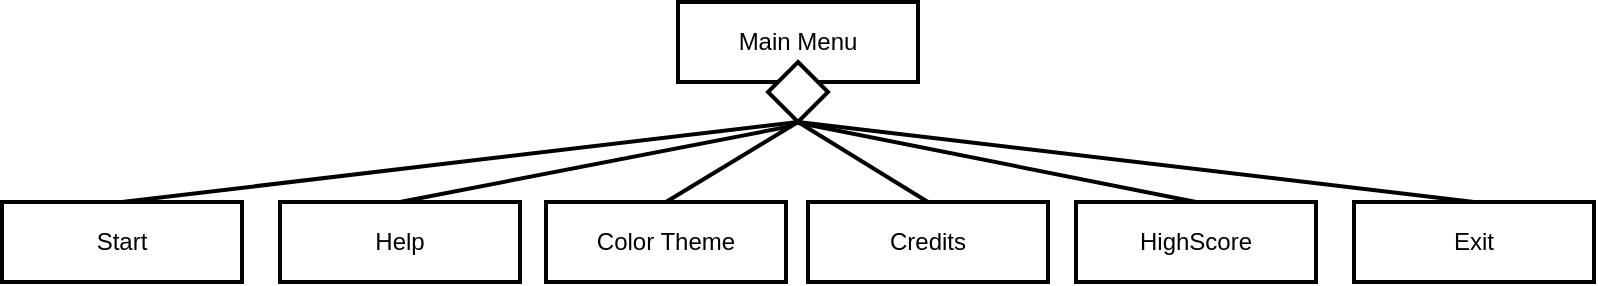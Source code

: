 <mxfile version="14.3.1" type="device" pages="2"><diagram id="Bh_8FFdyplfjxhZA0PUc" name="Page-1"><mxGraphModel dx="868" dy="482" grid="0" gridSize="10" guides="1" tooltips="1" connect="1" arrows="1" fold="1" page="1" pageScale="1" pageWidth="850" pageHeight="1100" math="0" shadow="0"><root><mxCell id="0"/><mxCell id="1" parent="0"/><mxCell id="w1sAYhcODNShTzQ1mrgE-1" value="Main Menu" style="rounded=0;whiteSpace=wrap;html=1;strokeWidth=2;" parent="1" vertex="1"><mxGeometry x="360" y="90" width="120" height="40" as="geometry"/></mxCell><mxCell id="w1sAYhcODNShTzQ1mrgE-2" value="" style="rhombus;whiteSpace=wrap;html=1;strokeWidth=2;" parent="1" vertex="1"><mxGeometry x="405" y="120" width="30" height="30" as="geometry"/></mxCell><mxCell id="w1sAYhcODNShTzQ1mrgE-8" value="" style="endArrow=none;html=1;entryX=0.5;entryY=1;entryDx=0;entryDy=0;exitX=0.5;exitY=0;exitDx=0;exitDy=0;strokeWidth=2;" parent="1" source="w1sAYhcODNShTzQ1mrgE-4" target="w1sAYhcODNShTzQ1mrgE-2" edge="1"><mxGeometry width="50" height="50" relative="1" as="geometry"><mxPoint x="270" y="180" as="sourcePoint"/><mxPoint x="320" y="130" as="targetPoint"/></mxGeometry></mxCell><mxCell id="w1sAYhcODNShTzQ1mrgE-9" value="" style="endArrow=none;html=1;entryX=0.5;entryY=1;entryDx=0;entryDy=0;exitX=0.5;exitY=0;exitDx=0;exitDy=0;strokeWidth=2;" parent="1" source="w1sAYhcODNShTzQ1mrgE-5" target="w1sAYhcODNShTzQ1mrgE-2" edge="1"><mxGeometry width="50" height="50" relative="1" as="geometry"><mxPoint x="240" y="360" as="sourcePoint"/><mxPoint x="290" y="310" as="targetPoint"/></mxGeometry></mxCell><mxCell id="w1sAYhcODNShTzQ1mrgE-10" value="" style="endArrow=none;html=1;exitX=0.5;exitY=1;exitDx=0;exitDy=0;entryX=0.5;entryY=0;entryDx=0;entryDy=0;strokeWidth=2;" parent="1" source="w1sAYhcODNShTzQ1mrgE-2" target="w1sAYhcODNShTzQ1mrgE-6" edge="1"><mxGeometry width="50" height="50" relative="1" as="geometry"><mxPoint x="530" y="160" as="sourcePoint"/><mxPoint x="580" y="110" as="targetPoint"/></mxGeometry></mxCell><mxCell id="w1sAYhcODNShTzQ1mrgE-4" value="Start" style="rounded=0;whiteSpace=wrap;html=1;strokeWidth=2;" parent="1" vertex="1"><mxGeometry x="22" y="190" width="120" height="40" as="geometry"/></mxCell><mxCell id="w1sAYhcODNShTzQ1mrgE-5" value="Color Theme" style="rounded=0;whiteSpace=wrap;html=1;strokeWidth=2;" parent="1" vertex="1"><mxGeometry x="294" y="190" width="120" height="40" as="geometry"/></mxCell><mxCell id="w1sAYhcODNShTzQ1mrgE-6" value="Exit" style="rounded=0;whiteSpace=wrap;html=1;strokeWidth=2;" parent="1" vertex="1"><mxGeometry x="698" y="190" width="120" height="40" as="geometry"/></mxCell><mxCell id="IOwj0zpqiuT2R89S5TKm-5" style="edgeStyle=none;rounded=1;orthogonalLoop=1;jettySize=auto;html=1;exitX=0.5;exitY=0;exitDx=0;exitDy=0;startArrow=none;startFill=0;endArrow=none;endFill=0;strokeColor=#000000;strokeWidth=2;" parent="1" source="IOwj0zpqiuT2R89S5TKm-1" edge="1"><mxGeometry relative="1" as="geometry"><mxPoint x="417" y="152" as="targetPoint"/></mxGeometry></mxCell><mxCell id="IOwj0zpqiuT2R89S5TKm-1" value="Help" style="rounded=0;whiteSpace=wrap;html=1;strokeWidth=2;" parent="1" vertex="1"><mxGeometry x="161" y="190" width="120" height="40" as="geometry"/></mxCell><mxCell id="IOwj0zpqiuT2R89S5TKm-4" style="edgeStyle=none;rounded=1;orthogonalLoop=1;jettySize=auto;html=1;exitX=0.5;exitY=0;exitDx=0;exitDy=0;entryX=0.5;entryY=1;entryDx=0;entryDy=0;startArrow=none;startFill=0;endArrow=none;endFill=0;strokeColor=#000000;strokeWidth=2;" parent="1" source="IOwj0zpqiuT2R89S5TKm-2" target="w1sAYhcODNShTzQ1mrgE-2" edge="1"><mxGeometry relative="1" as="geometry"/></mxCell><mxCell id="IOwj0zpqiuT2R89S5TKm-2" value="Credits" style="rounded=0;whiteSpace=wrap;html=1;strokeWidth=2;" parent="1" vertex="1"><mxGeometry x="425" y="190" width="120" height="40" as="geometry"/></mxCell><mxCell id="IOwj0zpqiuT2R89S5TKm-6" style="edgeStyle=none;rounded=1;orthogonalLoop=1;jettySize=auto;html=1;exitX=0.5;exitY=0;exitDx=0;exitDy=0;startArrow=none;startFill=0;endArrow=none;endFill=0;strokeColor=#000000;strokeWidth=2;" parent="1" source="IOwj0zpqiuT2R89S5TKm-3" edge="1"><mxGeometry relative="1" as="geometry"><mxPoint x="418" y="150" as="targetPoint"/></mxGeometry></mxCell><mxCell id="IOwj0zpqiuT2R89S5TKm-3" value="HighScore" style="rounded=0;whiteSpace=wrap;html=1;strokeWidth=2;" parent="1" vertex="1"><mxGeometry x="559" y="190" width="120" height="40" as="geometry"/></mxCell></root></mxGraphModel></diagram><diagram id="7-OtnLB8dtGBQVnKz4_j" name="Page-3"><mxGraphModel dx="496" dy="275" grid="1" gridSize="10" guides="1" tooltips="1" connect="1" arrows="1" fold="1" page="1" pageScale="1" pageWidth="850" pageHeight="1100" math="0" shadow="0"><root><mxCell id="3cFwTTDa1lGV66-4Htry-0"/><mxCell id="3cFwTTDa1lGV66-4Htry-1" parent="3cFwTTDa1lGV66-4Htry-0"/><mxCell id="p0Y8vgZD0h20OpCXuQUc-10" value="" style="group" parent="3cFwTTDa1lGV66-4Htry-1" vertex="1" connectable="0"><mxGeometry x="210" y="404" width="463" height="166" as="geometry"/></mxCell><mxCell id="ItKDF7PTipnMzpQns2FK-10" value="Input Posisi" style="rounded=0;whiteSpace=wrap;html=1;strokeWidth=2;" parent="p0Y8vgZD0h20OpCXuQUc-10" vertex="1"><mxGeometry x="159" width="120" height="40" as="geometry"/></mxCell><mxCell id="CyqXmH0Y28BxRb_GQ5zH-46" value="" style="endArrow=classic;html=1;strokeWidth=2;" parent="p0Y8vgZD0h20OpCXuQUc-10" edge="1"><mxGeometry width="50" height="50" relative="1" as="geometry"><mxPoint x="540.347" y="120.831" as="sourcePoint"/><mxPoint x="503" y="136.0" as="targetPoint"/></mxGeometry></mxCell><mxCell id="CyqXmH0Y28BxRb_GQ5zH-47" value="data papan" style="text;html=1;strokeColor=none;fillColor=none;align=center;verticalAlign=middle;whiteSpace=wrap;rounded=0;rotation=-20;" parent="p0Y8vgZD0h20OpCXuQUc-10" vertex="1"><mxGeometry x="501" y="95" width="40" height="20" as="geometry"/></mxCell><mxCell id="CyqXmH0Y28BxRb_GQ5zH-48" value="" style="ellipse;whiteSpace=wrap;html=1;aspect=fixed;strokeWidth=2;" parent="p0Y8vgZD0h20OpCXuQUc-10" vertex="1"><mxGeometry x="536" y="115" width="10" height="10" as="geometry"/></mxCell><mxCell id="Y8xMmpFBGD0X7c4GMSdn-20" value="" style="rhombus;whiteSpace=wrap;html=1;strokeColor=#000000;strokeWidth=2;fillColor=#FFFFFF;" parent="p0Y8vgZD0h20OpCXuQUc-10" vertex="1"><mxGeometry x="205" y="36" width="20" height="20" as="geometry"/></mxCell><mxCell id="04KlOMC5uvgGzUe0qYTC-0" value="Start" style="rounded=0;whiteSpace=wrap;html=1;strokeWidth=2;" parent="3cFwTTDa1lGV66-4Htry-1" vertex="1"><mxGeometry x="365.92" y="10" width="120" height="40" as="geometry"/></mxCell><mxCell id="ItKDF7PTipnMzpQns2FK-31" value="" style="endArrow=none;html=1;strokeWidth=2;entryX=0.5;entryY=1;entryDx=0;entryDy=0;exitX=0.5;exitY=0;exitDx=0;exitDy=0;" parent="3cFwTTDa1lGV66-4Htry-1" source="lMPgw-UC5KyLHFF35xy4-1" target="04KlOMC5uvgGzUe0qYTC-0" edge="1"><mxGeometry width="50" height="50" relative="1" as="geometry"><mxPoint x="170" y="140" as="sourcePoint"/><mxPoint x="220" y="90" as="targetPoint"/></mxGeometry></mxCell><mxCell id="ItKDF7PTipnMzpQns2FK-32" value="" style="endArrow=none;html=1;strokeWidth=2;exitX=0.5;exitY=1;exitDx=0;exitDy=0;entryX=0.5;entryY=0;entryDx=0;entryDy=0;" parent="3cFwTTDa1lGV66-4Htry-1" source="04KlOMC5uvgGzUe0qYTC-0" target="lMPgw-UC5KyLHFF35xy4-12" edge="1"><mxGeometry width="50" height="50" relative="1" as="geometry"><mxPoint x="590" y="160" as="sourcePoint"/><mxPoint x="640" y="110" as="targetPoint"/></mxGeometry></mxCell><mxCell id="ItKDF7PTipnMzpQns2FK-35" value="" style="endArrow=none;html=1;strokeWidth=2;exitX=0.5;exitY=1;exitDx=0;exitDy=0;entryX=0.5;entryY=0;entryDx=0;entryDy=0;" parent="3cFwTTDa1lGV66-4Htry-1" source="04KlOMC5uvgGzUe0qYTC-0" target="ItKDF7PTipnMzpQns2FK-2" edge="1"><mxGeometry width="50" height="50" relative="1" as="geometry"><mxPoint x="600" y="160" as="sourcePoint"/><mxPoint x="650" y="110" as="targetPoint"/></mxGeometry></mxCell><mxCell id="_2WReWn9OJEBnwTTNUVy-32" value="" style="group;rotation=0;" parent="3cFwTTDa1lGV66-4Htry-1" vertex="1" connectable="0"><mxGeometry x="496" y="114" width="109" height="43" as="geometry"/></mxCell><mxCell id="_2WReWn9OJEBnwTTNUVy-33" value="" style="group;rotation=-140;flipV=1;" parent="_2WReWn9OJEBnwTTNUVy-32" vertex="1" connectable="0"><mxGeometry y="29" width="95.614" height="16.974" as="geometry"/></mxCell><mxCell id="_2WReWn9OJEBnwTTNUVy-35" value="" style="group;rotation=-127;" parent="_2WReWn9OJEBnwTTNUVy-33" vertex="1" connectable="0"><mxGeometry width="95.614" height="16.974" as="geometry"/></mxCell><mxCell id="_2WReWn9OJEBnwTTNUVy-36" value="" style="endArrow=classic;html=1;strokeWidth=2;" parent="_2WReWn9OJEBnwTTNUVy-35" source="_2WReWn9OJEBnwTTNUVy-37" edge="1"><mxGeometry width="50" height="50" relative="1" as="geometry"><mxPoint x="13" y="-20" as="sourcePoint"/><mxPoint x="90" y="32" as="targetPoint"/></mxGeometry></mxCell><mxCell id="_2WReWn9OJEBnwTTNUVy-37" value="" style="ellipse;whiteSpace=wrap;html=1;aspect=fixed;strokeWidth=2;rotation=-127;" parent="_2WReWn9OJEBnwTTNUVy-35" vertex="1"><mxGeometry x="10" y="-21" width="11.316" height="11.316" as="geometry"/></mxCell><mxCell id="_2WReWn9OJEBnwTTNUVy-38" value="data pemenang" style="text;html=1;strokeColor=none;fillColor=none;align=center;verticalAlign=middle;whiteSpace=wrap;rounded=0;rotation=35;flipV=1;flipH=1;" parent="_2WReWn9OJEBnwTTNUVy-32" vertex="1"><mxGeometry x="32.51" y="-4" width="76.491" height="22.632" as="geometry"/></mxCell><mxCell id="_2WReWn9OJEBnwTTNUVy-56" value="" style="group;rotation=-190;" parent="3cFwTTDa1lGV66-4Htry-1" vertex="1" connectable="0"><mxGeometry x="201" y="136.5" width="109" height="43" as="geometry"/></mxCell><mxCell id="_2WReWn9OJEBnwTTNUVy-63" value="" style="group;rotation=-355;" parent="_2WReWn9OJEBnwTTNUVy-56" vertex="1" connectable="0"><mxGeometry x="15" y="-13" width="96.614" height="27.974" as="geometry"/></mxCell><mxCell id="_2WReWn9OJEBnwTTNUVy-57" value="" style="group;rotation=-368;flipV=1;" parent="_2WReWn9OJEBnwTTNUVy-63" vertex="1" connectable="0"><mxGeometry x="2" y="10" width="95.614" height="16.974" as="geometry"/></mxCell><mxCell id="_2WReWn9OJEBnwTTNUVy-59" value="" style="group;rotation=-368;" parent="_2WReWn9OJEBnwTTNUVy-57" vertex="1" connectable="0"><mxGeometry width="95.614" height="16.974" as="geometry"/></mxCell><mxCell id="_2WReWn9OJEBnwTTNUVy-60" value="" style="endArrow=classic;html=1;strokeWidth=2;" parent="_2WReWn9OJEBnwTTNUVy-59" source="_2WReWn9OJEBnwTTNUVy-61" edge="1"><mxGeometry width="50" height="50" relative="1" as="geometry"><mxPoint x="97" y="-3" as="sourcePoint"/><mxPoint x="13" y="36" as="targetPoint"/></mxGeometry></mxCell><mxCell id="_2WReWn9OJEBnwTTNUVy-61" value="" style="ellipse;whiteSpace=wrap;html=1;aspect=fixed;strokeWidth=2;rotation=-385;direction=south;" parent="_2WReWn9OJEBnwTTNUVy-59" vertex="1"><mxGeometry x="87" y="-10" width="11.316" height="11.316" as="geometry"/></mxCell><mxCell id="_2WReWn9OJEBnwTTNUVy-62" value="data papan" style="text;html=1;strokeColor=none;fillColor=none;align=center;verticalAlign=middle;whiteSpace=wrap;rounded=0;rotation=-388;flipV=1;flipH=1;" parent="_2WReWn9OJEBnwTTNUVy-63" vertex="1"><mxGeometry x="12" y="2" width="76.491" height="22.632" as="geometry"/></mxCell><mxCell id="_2WReWn9OJEBnwTTNUVy-65" value="" style="group" parent="3cFwTTDa1lGV66-4Htry-1" vertex="1" connectable="0"><mxGeometry x="566.5" y="183.5" width="129.991" height="127" as="geometry"/></mxCell><mxCell id="ItKDF7PTipnMzpQns2FK-2" value="Result" style="rounded=0;whiteSpace=wrap;html=1;strokeWidth=2;" parent="_2WReWn9OJEBnwTTNUVy-65" vertex="1"><mxGeometry width="120" height="40" as="geometry"/></mxCell><mxCell id="ItKDF7PTipnMzpQns2FK-0" value="Simpan ke highscore" style="rounded=0;whiteSpace=wrap;html=1;strokeWidth=2;" parent="_2WReWn9OJEBnwTTNUVy-65" vertex="1"><mxGeometry y="87" width="120" height="40" as="geometry"/></mxCell><mxCell id="_2WReWn9OJEBnwTTNUVy-25" value="" style="endArrow=none;html=1;strokeWidth=2;entryX=0.5;entryY=1;entryDx=0;entryDy=0;" parent="_2WReWn9OJEBnwTTNUVy-65" source="ItKDF7PTipnMzpQns2FK-0" target="ItKDF7PTipnMzpQns2FK-2" edge="1"><mxGeometry width="50" height="50" relative="1" as="geometry"><mxPoint x="-10" y="226" as="sourcePoint"/><mxPoint x="40" y="176" as="targetPoint"/></mxGeometry></mxCell><mxCell id="heA5aXlQMJLjasj8pGs9-10" value="&lt;font style=&quot;font-size: 8px&quot;&gt;data &lt;br&gt;pemenang&lt;/font&gt;" style="text;html=1;strokeColor=none;fillColor=none;align=center;verticalAlign=middle;whiteSpace=wrap;rounded=0;rotation=90;flipV=1;flipH=1;" vertex="1" parent="_2WReWn9OJEBnwTTNUVy-65"><mxGeometry x="63.5" y="52.18" width="76.491" height="22.632" as="geometry"/></mxCell><mxCell id="lMPgw-UC5KyLHFF35xy4-12" value="Proses Giliran" style="rounded=0;whiteSpace=wrap;html=1;strokeWidth=2;" parent="3cFwTTDa1lGV66-4Htry-1" vertex="1"><mxGeometry x="365" y="273" width="120" height="40" as="geometry"/></mxCell><mxCell id="eXknHzauh8DEwPoB6uCs-5" value="" style="endArrow=none;html=1;strokeWidth=2;entryX=0.746;entryY=1.044;entryDx=0;entryDy=0;exitX=0.5;exitY=0;exitDx=0;exitDy=0;entryPerimeter=0;" parent="3cFwTTDa1lGV66-4Htry-1" source="ItKDF7PTipnMzpQns2FK-8" target="lMPgw-UC5KyLHFF35xy4-12" edge="1"><mxGeometry width="50" height="50" relative="1" as="geometry"><mxPoint x="460" y="523" as="sourcePoint"/><mxPoint x="510" y="473" as="targetPoint"/></mxGeometry></mxCell><mxCell id="eXknHzauh8DEwPoB6uCs-6" value="" style="endArrow=none;html=1;strokeWidth=2;" parent="3cFwTTDa1lGV66-4Htry-1" source="eXknHzauh8DEwPoB6uCs-7" target="ItKDF7PTipnMzpQns2FK-10" edge="1"><mxGeometry width="50" height="50" relative="1" as="geometry"><mxPoint x="430" y="313" as="sourcePoint"/><mxPoint x="480" y="463" as="targetPoint"/></mxGeometry></mxCell><mxCell id="eXknHzauh8DEwPoB6uCs-11" value="" style="group;rotation=25;" parent="3cFwTTDa1lGV66-4Htry-1" vertex="1" connectable="0"><mxGeometry x="403" y="297" width="44" height="44" as="geometry"/></mxCell><mxCell id="eXknHzauh8DEwPoB6uCs-10" value="" style="endArrow=classic;html=1;strokeWidth=2;exitX=0.917;exitY=0.775;exitDx=0;exitDy=0;exitPerimeter=0;" parent="eXknHzauh8DEwPoB6uCs-11" source="eXknHzauh8DEwPoB6uCs-7" edge="1"><mxGeometry width="50" height="50" relative="1" as="geometry"><mxPoint x="27" y="9" as="sourcePoint"/><mxPoint x="43" y="13" as="targetPoint"/></mxGeometry></mxCell><mxCell id="_2WReWn9OJEBnwTTNUVy-41" value="" style="group;rotation=175;" parent="3cFwTTDa1lGV66-4Htry-1" vertex="1" connectable="0"><mxGeometry x="458.5" y="332" width="57" height="38" as="geometry"/></mxCell><mxCell id="_2WReWn9OJEBnwTTNUVy-42" value="" style="group;rotation=32;flipV=1;fontStyle=4" parent="_2WReWn9OJEBnwTTNUVy-41" vertex="1" connectable="0"><mxGeometry x="6" width="50" height="15" as="geometry"/></mxCell><mxCell id="_2WReWn9OJEBnwTTNUVy-43" value="" style="endArrow=classic;html=1;strokeWidth=2;" parent="_2WReWn9OJEBnwTTNUVy-42" target="_2WReWn9OJEBnwTTNUVy-46" edge="1"><mxGeometry width="50" height="50" relative="1" as="geometry"><mxPoint x="47" y="19" as="sourcePoint"/><mxPoint y="1" as="targetPoint"/></mxGeometry></mxCell><mxCell id="_2WReWn9OJEBnwTTNUVy-44" value="" style="group;rotation=32;" parent="_2WReWn9OJEBnwTTNUVy-42" vertex="1" connectable="0"><mxGeometry width="50" height="15" as="geometry"/></mxCell><mxCell id="_2WReWn9OJEBnwTTNUVy-45" value="" style="endArrow=classic;html=1;strokeWidth=2;" parent="_2WReWn9OJEBnwTTNUVy-44" source="_2WReWn9OJEBnwTTNUVy-46" edge="1"><mxGeometry width="50" height="50" relative="1" as="geometry"><mxPoint x="47" y="19" as="sourcePoint"/><mxPoint y="1" as="targetPoint"/></mxGeometry></mxCell><mxCell id="_2WReWn9OJEBnwTTNUVy-46" value="" style="ellipse;whiteSpace=wrap;html=1;aspect=fixed;strokeWidth=2;rotation=32;strokeColor=#000000;fillColor=#000000;" parent="_2WReWn9OJEBnwTTNUVy-44" vertex="1"><mxGeometry x="38" y="12" width="10" height="10" as="geometry"/></mxCell><mxCell id="_2WReWn9OJEBnwTTNUVy-47" value="sudah ada pemenang" style="text;html=1;strokeColor=none;fillColor=none;align=center;verticalAlign=middle;whiteSpace=wrap;rounded=0;rotation=20;flipV=1;flipH=1;" parent="_2WReWn9OJEBnwTTNUVy-41" vertex="1"><mxGeometry x="1" y="18" width="40" height="20" as="geometry"/></mxCell><mxCell id="ItKDF7PTipnMzpQns2FK-8" value="Pemeriksaan Pemenang" style="rounded=0;whiteSpace=wrap;html=1;strokeWidth=2;" parent="3cFwTTDa1lGV66-4Htry-1" vertex="1"><mxGeometry x="789" y="444" width="120" height="40" as="geometry"/></mxCell><mxCell id="_2WReWn9OJEBnwTTNUVy-11" value="" style="group" parent="3cFwTTDa1lGV66-4Htry-1" vertex="1" connectable="0"><mxGeometry x="410" y="352.5" width="10" height="40" as="geometry"/></mxCell><mxCell id="_2WReWn9OJEBnwTTNUVy-6" value="" style="endArrow=classic;html=1;strokeWidth=2;" parent="_2WReWn9OJEBnwTTNUVy-11" edge="1"><mxGeometry width="50" height="50" relative="1" as="geometry"><mxPoint x="5" as="sourcePoint"/><mxPoint x="5" y="40" as="targetPoint"/></mxGeometry></mxCell><mxCell id="_2WReWn9OJEBnwTTNUVy-7" value="" style="ellipse;whiteSpace=wrap;html=1;aspect=fixed;strokeWidth=2;" parent="_2WReWn9OJEBnwTTNUVy-11" vertex="1"><mxGeometry width="10" height="10" as="geometry"/></mxCell><mxCell id="_2WReWn9OJEBnwTTNUVy-12" value="tingkat kesulitan" style="text;html=1;strokeColor=none;fillColor=none;align=center;verticalAlign=middle;whiteSpace=wrap;rounded=0;" parent="3cFwTTDa1lGV66-4Htry-1" vertex="1"><mxGeometry x="363" y="362.5" width="40" height="20" as="geometry"/></mxCell><mxCell id="_2WReWn9OJEBnwTTNUVy-49" value="" style="group;rotation=175;" parent="3cFwTTDa1lGV66-4Htry-1" vertex="1" connectable="0"><mxGeometry x="517.5" y="355" width="57" height="38" as="geometry"/></mxCell><mxCell id="_2WReWn9OJEBnwTTNUVy-50" value="" style="group;rotation=32;flipV=1;fontStyle=4" parent="_2WReWn9OJEBnwTTNUVy-49" vertex="1" connectable="0"><mxGeometry x="6" width="50" height="15" as="geometry"/></mxCell><mxCell id="_2WReWn9OJEBnwTTNUVy-51" value="" style="endArrow=classic;html=1;strokeWidth=2;" parent="_2WReWn9OJEBnwTTNUVy-50" target="_2WReWn9OJEBnwTTNUVy-54" edge="1"><mxGeometry width="50" height="50" relative="1" as="geometry"><mxPoint x="47" y="19" as="sourcePoint"/><mxPoint y="1" as="targetPoint"/></mxGeometry></mxCell><mxCell id="_2WReWn9OJEBnwTTNUVy-52" value="" style="group;rotation=32;" parent="_2WReWn9OJEBnwTTNUVy-50" vertex="1" connectable="0"><mxGeometry width="50" height="15" as="geometry"/></mxCell><mxCell id="_2WReWn9OJEBnwTTNUVy-53" value="" style="endArrow=classic;html=1;strokeWidth=2;" parent="_2WReWn9OJEBnwTTNUVy-52" source="_2WReWn9OJEBnwTTNUVy-54" edge="1"><mxGeometry width="50" height="50" relative="1" as="geometry"><mxPoint x="47" y="19" as="sourcePoint"/><mxPoint y="1" as="targetPoint"/></mxGeometry></mxCell><mxCell id="_2WReWn9OJEBnwTTNUVy-54" value="" style="ellipse;whiteSpace=wrap;html=1;aspect=fixed;strokeWidth=2;rotation=32;strokeColor=#000000;fillColor=#FFFFFF;" parent="_2WReWn9OJEBnwTTNUVy-52" vertex="1"><mxGeometry x="38" y="12" width="10" height="10" as="geometry"/></mxCell><mxCell id="_2WReWn9OJEBnwTTNUVy-55" value="pemenang" style="text;html=1;strokeColor=none;fillColor=none;align=center;verticalAlign=middle;whiteSpace=wrap;rounded=0;rotation=20;flipV=1;flipH=1;" parent="_2WReWn9OJEBnwTTNUVy-49" vertex="1"><mxGeometry x="1" y="18" width="40" height="20" as="geometry"/></mxCell><mxCell id="_2WReWn9OJEBnwTTNUVy-86" value="" style="group;rotation=-150;" parent="3cFwTTDa1lGV66-4Htry-1" vertex="1" connectable="0"><mxGeometry x="573" y="346" width="50" height="15" as="geometry"/></mxCell><mxCell id="_2WReWn9OJEBnwTTNUVy-87" value="" style="endArrow=classic;html=1;strokeWidth=2;" parent="_2WReWn9OJEBnwTTNUVy-86" target="_2WReWn9OJEBnwTTNUVy-90" edge="1"><mxGeometry width="50" height="50" relative="1" as="geometry"><mxPoint x="3" y="-3" as="sourcePoint"/><mxPoint x="50" y="13" as="targetPoint"/></mxGeometry></mxCell><mxCell id="_2WReWn9OJEBnwTTNUVy-88" value="" style="group;rotation=-150;" parent="_2WReWn9OJEBnwTTNUVy-86" vertex="1" connectable="0"><mxGeometry width="50" height="15" as="geometry"/></mxCell><mxCell id="_2WReWn9OJEBnwTTNUVy-89" value="" style="endArrow=classic;html=1;strokeWidth=2;" parent="_2WReWn9OJEBnwTTNUVy-88" source="_2WReWn9OJEBnwTTNUVy-90" edge="1"><mxGeometry width="50" height="50" relative="1" as="geometry"><mxPoint x="3" y="-3" as="sourcePoint"/><mxPoint x="50" y="13" as="targetPoint"/></mxGeometry></mxCell><mxCell id="_2WReWn9OJEBnwTTNUVy-90" value="" style="ellipse;whiteSpace=wrap;html=1;aspect=fixed;strokeWidth=2;rotation=-150;" parent="_2WReWn9OJEBnwTTNUVy-88" vertex="1"><mxGeometry x="2" y="-6" width="10" height="10" as="geometry"/></mxCell><mxCell id="_2WReWn9OJEBnwTTNUVy-91" value="data papan" style="text;html=1;strokeColor=none;fillColor=none;align=center;verticalAlign=middle;whiteSpace=wrap;rounded=0;rotation=15;" parent="_2WReWn9OJEBnwTTNUVy-88" vertex="1"><mxGeometry x="14" y="-27" width="40" height="20" as="geometry"/></mxCell><mxCell id="CyqXmH0Y28BxRb_GQ5zH-1" value="" style="group;rotation=-180;" parent="3cFwTTDa1lGV66-4Htry-1" vertex="1" connectable="0"><mxGeometry x="405" y="222.5" width="10" height="40" as="geometry"/></mxCell><mxCell id="CyqXmH0Y28BxRb_GQ5zH-2" value="" style="endArrow=classic;html=1;strokeWidth=2;" parent="CyqXmH0Y28BxRb_GQ5zH-1" edge="1"><mxGeometry width="50" height="50" relative="1" as="geometry"><mxPoint x="5" y="40" as="sourcePoint"/><mxPoint x="5" y="-62.5" as="targetPoint"/></mxGeometry></mxCell><mxCell id="CyqXmH0Y28BxRb_GQ5zH-3" value="" style="ellipse;whiteSpace=wrap;html=1;aspect=fixed;strokeWidth=2;rotation=-180;" parent="CyqXmH0Y28BxRb_GQ5zH-1" vertex="1"><mxGeometry y="30" width="10" height="10" as="geometry"/></mxCell><mxCell id="CyqXmH0Y28BxRb_GQ5zH-4" value="pemenang" style="text;html=1;strokeColor=none;fillColor=none;align=center;verticalAlign=middle;whiteSpace=wrap;rounded=0;" parent="3cFwTTDa1lGV66-4Htry-1" vertex="1"><mxGeometry x="355" y="208" width="40" height="20" as="geometry"/></mxCell><mxCell id="CyqXmH0Y28BxRb_GQ5zH-6" value="" style="group" parent="3cFwTTDa1lGV66-4Htry-1" vertex="1" connectable="0"><mxGeometry x="547" y="530" width="438" height="40" as="geometry"/></mxCell><mxCell id="CyqXmH0Y28BxRb_GQ5zH-7" value="check 3X3" style="rounded=0;whiteSpace=wrap;html=1;strokeWidth=2;" parent="CyqXmH0Y28BxRb_GQ5zH-6" vertex="1"><mxGeometry x="83" y="33" width="120" height="40" as="geometry"/></mxCell><mxCell id="CyqXmH0Y28BxRb_GQ5zH-9" value="check 7X7" style="rounded=0;whiteSpace=wrap;html=1;strokeWidth=2;" parent="CyqXmH0Y28BxRb_GQ5zH-6" vertex="1"><mxGeometry x="401" y="30" width="120" height="40" as="geometry"/></mxCell><mxCell id="CyqXmH0Y28BxRb_GQ5zH-35" value="" style="group" parent="CyqXmH0Y28BxRb_GQ5zH-6" vertex="1" connectable="0"><mxGeometry x="284" y="23" width="10" height="40" as="geometry"/></mxCell><mxCell id="CyqXmH0Y28BxRb_GQ5zH-36" value="" style="endArrow=classic;html=1;strokeWidth=2;" parent="CyqXmH0Y28BxRb_GQ5zH-35" edge="1"><mxGeometry width="50" height="50" relative="1" as="geometry"><mxPoint x="5" as="sourcePoint"/><mxPoint x="5" y="40" as="targetPoint"/></mxGeometry></mxCell><mxCell id="CyqXmH0Y28BxRb_GQ5zH-37" value="" style="ellipse;whiteSpace=wrap;html=1;aspect=fixed;strokeWidth=2;" parent="CyqXmH0Y28BxRb_GQ5zH-35" vertex="1"><mxGeometry width="10" height="10" as="geometry"/></mxCell><mxCell id="CyqXmH0Y28BxRb_GQ5zH-38" value="data papan" style="text;html=1;strokeColor=none;fillColor=none;align=center;verticalAlign=middle;whiteSpace=wrap;rounded=0;" parent="CyqXmH0Y28BxRb_GQ5zH-6" vertex="1"><mxGeometry x="244" y="33" width="40" height="20" as="geometry"/></mxCell><mxCell id="CyqXmH0Y28BxRb_GQ5zH-98" value="" style="group;rotation=175;" parent="CyqXmH0Y28BxRb_GQ5zH-6" vertex="1" connectable="0"><mxGeometry x="315.5" y="-13" width="57" height="38" as="geometry"/></mxCell><mxCell id="CyqXmH0Y28BxRb_GQ5zH-104" value="sudah ada pemenang" style="text;html=1;strokeColor=none;fillColor=none;align=center;verticalAlign=middle;whiteSpace=wrap;rounded=0;rotation=20;flipV=1;flipH=1;fontSize=8;" parent="CyqXmH0Y28BxRb_GQ5zH-98" vertex="1"><mxGeometry x="3" y="14" width="40" height="20" as="geometry"/></mxCell><mxCell id="CyqXmH0Y28BxRb_GQ5zH-100" value="" style="endArrow=classic;html=1;strokeWidth=2;" parent="CyqXmH0Y28BxRb_GQ5zH-98" target="CyqXmH0Y28BxRb_GQ5zH-103" edge="1"><mxGeometry width="50" height="50" relative="1" as="geometry"><mxPoint x="53" y="19" as="sourcePoint"/><mxPoint x="6" y="1" as="targetPoint"/></mxGeometry></mxCell><mxCell id="CyqXmH0Y28BxRb_GQ5zH-101" value="" style="group;rotation=32;" parent="CyqXmH0Y28BxRb_GQ5zH-98" vertex="1" connectable="0"><mxGeometry x="6" width="50" height="15" as="geometry"/></mxCell><mxCell id="CyqXmH0Y28BxRb_GQ5zH-102" value="" style="endArrow=classic;html=1;strokeWidth=2;" parent="CyqXmH0Y28BxRb_GQ5zH-101" source="CyqXmH0Y28BxRb_GQ5zH-103" edge="1"><mxGeometry width="50" height="50" relative="1" as="geometry"><mxPoint x="47" y="19" as="sourcePoint"/><mxPoint y="1" as="targetPoint"/></mxGeometry></mxCell><mxCell id="CyqXmH0Y28BxRb_GQ5zH-103" value="" style="ellipse;whiteSpace=wrap;html=1;aspect=fixed;strokeWidth=2;rotation=32;strokeColor=#000000;fillColor=#000000;" parent="CyqXmH0Y28BxRb_GQ5zH-101" vertex="1"><mxGeometry x="38" y="12" width="10" height="10" as="geometry"/></mxCell><mxCell id="hQSl_nUVUAzr5N3nlupz-1" value="&lt;font style=&quot;font-size: 7px&quot;&gt;sudah ada pemenang&lt;/font&gt;" style="text;html=1;strokeColor=none;fillColor=none;align=center;verticalAlign=middle;whiteSpace=wrap;rounded=0;fontSize=7;" parent="CyqXmH0Y28BxRb_GQ5zH-6" vertex="1"><mxGeometry x="315.5" y="30" width="40" height="20" as="geometry"/></mxCell><mxCell id="Y8xMmpFBGD0X7c4GMSdn-15" value="Input Posisi Computer" style="rounded=0;whiteSpace=wrap;html=1;strokeWidth=2;" parent="CyqXmH0Y28BxRb_GQ5zH-6" vertex="1"><mxGeometry x="-97" width="120" height="40" as="geometry"/></mxCell><mxCell id="CyqXmH0Y28BxRb_GQ5zH-11" value="" style="rhombus;whiteSpace=wrap;html=1;strokeColor=#000000;strokeWidth=2;fillColor=#FFFFFF;" parent="3cFwTTDa1lGV66-4Htry-1" vertex="1"><mxGeometry x="839" y="482" width="20" height="20" as="geometry"/></mxCell><mxCell id="CyqXmH0Y28BxRb_GQ5zH-16" value="" style="endArrow=none;html=1;strokeWidth=2;entryX=0.5;entryY=1;entryDx=0;entryDy=0;exitX=0.461;exitY=0;exitDx=0;exitDy=0;exitPerimeter=0;" parent="3cFwTTDa1lGV66-4Htry-1" target="CyqXmH0Y28BxRb_GQ5zH-11" edge="1" source="CyqXmH0Y28BxRb_GQ5zH-7"><mxGeometry width="50" height="50" relative="1" as="geometry"><mxPoint x="690" y="560" as="sourcePoint"/><mxPoint x="883" y="640" as="targetPoint"/></mxGeometry></mxCell><mxCell id="CyqXmH0Y28BxRb_GQ5zH-17" value="" style="endArrow=none;html=1;strokeWidth=2;entryX=0.5;entryY=1;entryDx=0;entryDy=0;exitX=0.5;exitY=0;exitDx=0;exitDy=0;" parent="3cFwTTDa1lGV66-4Htry-1" source="CyqXmH0Y28BxRb_GQ5zH-9" target="CyqXmH0Y28BxRb_GQ5zH-11" edge="1"><mxGeometry width="50" height="50" relative="1" as="geometry"><mxPoint x="943" y="730" as="sourcePoint"/><mxPoint x="993" y="680" as="targetPoint"/></mxGeometry></mxCell><mxCell id="CyqXmH0Y28BxRb_GQ5zH-18" value="" style="endArrow=none;html=1;strokeWidth=2;entryX=0.5;entryY=1;entryDx=0;entryDy=0;exitX=0.5;exitY=0;exitDx=0;exitDy=0;" parent="3cFwTTDa1lGV66-4Htry-1" source="CyqXmH0Y28BxRb_GQ5zH-8" target="CyqXmH0Y28BxRb_GQ5zH-11" edge="1"><mxGeometry width="50" height="50" relative="1" as="geometry"><mxPoint x="783" y="690" as="sourcePoint"/><mxPoint x="833" y="640" as="targetPoint"/></mxGeometry></mxCell><mxCell id="CyqXmH0Y28BxRb_GQ5zH-8" value="check 5X5" style="rounded=0;whiteSpace=wrap;html=1;strokeWidth=2;" parent="3cFwTTDa1lGV66-4Htry-1" vertex="1"><mxGeometry x="789" y="600" width="120" height="40" as="geometry"/></mxCell><mxCell id="CyqXmH0Y28BxRb_GQ5zH-55" value="" style="group;rotation=-145;" parent="3cFwTTDa1lGV66-4Htry-1" vertex="1" connectable="0"><mxGeometry x="913" y="520" width="50" height="15" as="geometry"/></mxCell><mxCell id="CyqXmH0Y28BxRb_GQ5zH-56" value="" style="endArrow=classic;html=1;strokeWidth=2;" parent="CyqXmH0Y28BxRb_GQ5zH-55" target="CyqXmH0Y28BxRb_GQ5zH-59" edge="1"><mxGeometry width="50" height="50" relative="1" as="geometry"><mxPoint x="4" y="-5" as="sourcePoint"/><mxPoint x="49" y="15" as="targetPoint"/></mxGeometry></mxCell><mxCell id="CyqXmH0Y28BxRb_GQ5zH-57" value="" style="group;rotation=-145;" parent="CyqXmH0Y28BxRb_GQ5zH-55" vertex="1" connectable="0"><mxGeometry width="50" height="15" as="geometry"/></mxCell><mxCell id="CyqXmH0Y28BxRb_GQ5zH-58" value="" style="endArrow=classic;html=1;strokeWidth=2;" parent="CyqXmH0Y28BxRb_GQ5zH-57" source="CyqXmH0Y28BxRb_GQ5zH-59" edge="1"><mxGeometry width="50" height="50" relative="1" as="geometry"><mxPoint x="4" y="-5" as="sourcePoint"/><mxPoint x="49" y="15" as="targetPoint"/></mxGeometry></mxCell><mxCell id="CyqXmH0Y28BxRb_GQ5zH-59" value="" style="ellipse;whiteSpace=wrap;html=1;aspect=fixed;strokeWidth=2;rotation=-155;" parent="CyqXmH0Y28BxRb_GQ5zH-57" vertex="1"><mxGeometry x="3" y="-8" width="10" height="10" as="geometry"/></mxCell><mxCell id="CyqXmH0Y28BxRb_GQ5zH-60" value="data papan" style="text;html=1;strokeColor=none;fillColor=none;align=center;verticalAlign=middle;whiteSpace=wrap;rounded=0;rotation=20;" parent="CyqXmH0Y28BxRb_GQ5zH-57" vertex="1"><mxGeometry x="16" y="-26" width="40" height="20" as="geometry"/></mxCell><mxCell id="CyqXmH0Y28BxRb_GQ5zH-105" value="" style="group;rotation=179;" parent="3cFwTTDa1lGV66-4Htry-1" vertex="1" connectable="0"><mxGeometry x="854" y="550" width="10" height="40" as="geometry"/></mxCell><mxCell id="CyqXmH0Y28BxRb_GQ5zH-106" value="" style="endArrow=classic;html=1;strokeWidth=2;" parent="CyqXmH0Y28BxRb_GQ5zH-105" edge="1"><mxGeometry width="50" height="50" relative="1" as="geometry"><mxPoint x="5" y="40" as="sourcePoint"/><mxPoint x="5" as="targetPoint"/></mxGeometry></mxCell><mxCell id="CyqXmH0Y28BxRb_GQ5zH-107" value="" style="ellipse;whiteSpace=wrap;html=1;aspect=fixed;strokeWidth=2;rotation=179;fillColor=#000000;" parent="CyqXmH0Y28BxRb_GQ5zH-105" vertex="1"><mxGeometry y="30" width="10" height="10" as="geometry"/></mxCell><mxCell id="hQSl_nUVUAzr5N3nlupz-6" value="" style="group;rotation=180;" parent="3cFwTTDa1lGV66-4Htry-1" vertex="1" connectable="0"><mxGeometry x="769" y="523.5" width="45" height="41.0" as="geometry"/></mxCell><mxCell id="hQSl_nUVUAzr5N3nlupz-3" value="" style="endArrow=classic;html=1;strokeWidth=2;" parent="hQSl_nUVUAzr5N3nlupz-6" edge="1"><mxGeometry width="50" height="50" relative="1" as="geometry"><mxPoint x="6" y="15" as="sourcePoint"/><mxPoint x="43" as="targetPoint"/></mxGeometry></mxCell><mxCell id="hQSl_nUVUAzr5N3nlupz-4" value="sudah ada pemenang" style="text;html=1;strokeColor=none;fillColor=none;align=center;verticalAlign=middle;whiteSpace=wrap;rounded=0;rotation=-20;fontSize=8;" parent="hQSl_nUVUAzr5N3nlupz-6" vertex="1"><mxGeometry x="5" y="14.5" width="40" height="20" as="geometry"/></mxCell><mxCell id="hQSl_nUVUAzr5N3nlupz-5" value="" style="ellipse;whiteSpace=wrap;html=1;aspect=fixed;strokeWidth=2;rotation=180;fillColor=#000000;" parent="hQSl_nUVUAzr5N3nlupz-6" vertex="1"><mxGeometry y="11" width="10" height="10" as="geometry"/></mxCell><mxCell id="eXknHzauh8DEwPoB6uCs-7" value="" style="verticalLabelPosition=bottom;verticalAlign=top;html=1;shape=mxgraph.basic.arc;startAngle=0.3;endAngle=0.887;strokeWidth=2;rotation=-33;" parent="3cFwTTDa1lGV66-4Htry-1" vertex="1"><mxGeometry x="402" y="296" width="44" height="44" as="geometry"/></mxCell><mxCell id="Y8xMmpFBGD0X7c4GMSdn-1" value="Input Posisi Player" style="rounded=0;whiteSpace=wrap;html=1;strokeWidth=2;" parent="3cFwTTDa1lGV66-4Htry-1" vertex="1"><mxGeometry x="259" y="530" width="120" height="40" as="geometry"/></mxCell><mxCell id="Y8xMmpFBGD0X7c4GMSdn-22" style="orthogonalLoop=1;jettySize=auto;html=1;exitX=0.5;exitY=1;exitDx=0;exitDy=0;entryX=0.5;entryY=0;entryDx=0;entryDy=0;rounded=1;strokeWidth=2;endArrow=none;endFill=0;" parent="3cFwTTDa1lGV66-4Htry-1" source="Y8xMmpFBGD0X7c4GMSdn-20" target="Y8xMmpFBGD0X7c4GMSdn-1" edge="1"><mxGeometry relative="1" as="geometry"/></mxCell><mxCell id="p0Y8vgZD0h20OpCXuQUc-1" value="Normal" style="rounded=0;whiteSpace=wrap;html=1;strokeWidth=2;" parent="3cFwTTDa1lGV66-4Htry-1" vertex="1"><mxGeometry x="454.5" y="720" width="120" height="40" as="geometry"/></mxCell><mxCell id="p0Y8vgZD0h20OpCXuQUc-6" value="" style="endArrow=none;html=1;strokeWidth=2;entryX=0.5;entryY=1;entryDx=0;entryDy=0;" parent="3cFwTTDa1lGV66-4Htry-1" source="p0Y8vgZD0h20OpCXuQUc-1" target="p0Y8vgZD0h20OpCXuQUc-4" edge="1"><mxGeometry width="50" height="50" relative="1" as="geometry"><mxPoint x="314" y="610" as="sourcePoint"/><mxPoint x="364" y="560" as="targetPoint"/></mxGeometry></mxCell><mxCell id="p0Y8vgZD0h20OpCXuQUc-0" value="Easy" style="rounded=0;whiteSpace=wrap;html=1;strokeWidth=2;" parent="3cFwTTDa1lGV66-4Htry-1" vertex="1"><mxGeometry x="315" y="720" width="120" height="40" as="geometry"/></mxCell><mxCell id="p0Y8vgZD0h20OpCXuQUc-5" value="" style="endArrow=none;html=1;strokeWidth=2;exitX=0.5;exitY=0;exitDx=0;exitDy=0;" parent="3cFwTTDa1lGV66-4Htry-1" source="p0Y8vgZD0h20OpCXuQUc-0" target="p0Y8vgZD0h20OpCXuQUc-4" edge="1"><mxGeometry width="50" height="50" relative="1" as="geometry"><mxPoint x="324" y="620" as="sourcePoint"/><mxPoint x="374" y="570" as="targetPoint"/></mxGeometry></mxCell><mxCell id="p0Y8vgZD0h20OpCXuQUc-2" value="Advanced" style="rounded=0;whiteSpace=wrap;html=1;strokeWidth=2;" parent="3cFwTTDa1lGV66-4Htry-1" vertex="1"><mxGeometry x="591" y="720" width="120" height="40" as="geometry"/></mxCell><mxCell id="p0Y8vgZD0h20OpCXuQUc-7" value="" style="endArrow=none;html=1;strokeWidth=2;exitX=0.5;exitY=0;exitDx=0;exitDy=0;" parent="3cFwTTDa1lGV66-4Htry-1" source="p0Y8vgZD0h20OpCXuQUc-2" target="p0Y8vgZD0h20OpCXuQUc-4" edge="1"><mxGeometry width="50" height="50" relative="1" as="geometry"><mxPoint x="384" y="620" as="sourcePoint"/><mxPoint x="434" y="570" as="targetPoint"/></mxGeometry></mxCell><mxCell id="dOGwIRMHtQRMdj4WVyo7-35" value="" style="group;rotation=-30;" parent="3cFwTTDa1lGV66-4Htry-1" vertex="1" connectable="0"><mxGeometry x="330.923" y="474.227" width="50" height="15" as="geometry"/></mxCell><mxCell id="dOGwIRMHtQRMdj4WVyo7-36" value="" style="endArrow=classic;html=1;strokeWidth=2;" parent="dOGwIRMHtQRMdj4WVyo7-35" target="dOGwIRMHtQRMdj4WVyo7-39" edge="1"><mxGeometry width="50" height="50" relative="1" as="geometry"><mxPoint x="46" y="-7" as="sourcePoint"/><mxPoint x="8" y="26" as="targetPoint"/></mxGeometry></mxCell><mxCell id="dOGwIRMHtQRMdj4WVyo7-37" value="" style="group;rotation=-30;" parent="dOGwIRMHtQRMdj4WVyo7-35" vertex="1" connectable="0"><mxGeometry width="50" height="15" as="geometry"/></mxCell><mxCell id="dOGwIRMHtQRMdj4WVyo7-38" value="" style="endArrow=classic;html=1;strokeWidth=2;" parent="dOGwIRMHtQRMdj4WVyo7-37" source="dOGwIRMHtQRMdj4WVyo7-39" edge="1"><mxGeometry width="50" height="50" relative="1" as="geometry"><mxPoint x="46" y="-7" as="sourcePoint"/><mxPoint x="8" y="26" as="targetPoint"/></mxGeometry></mxCell><mxCell id="dOGwIRMHtQRMdj4WVyo7-39" value="" style="ellipse;whiteSpace=wrap;html=1;aspect=fixed;strokeWidth=2;rotation=-30;" parent="dOGwIRMHtQRMdj4WVyo7-37" vertex="1"><mxGeometry x="36" y="-9" width="10" height="10" as="geometry"/></mxCell><mxCell id="dOGwIRMHtQRMdj4WVyo7-40" value="data papan" style="text;html=1;strokeColor=none;fillColor=none;align=center;verticalAlign=middle;whiteSpace=wrap;rounded=0;rotation=-40;" parent="dOGwIRMHtQRMdj4WVyo7-37" vertex="1"><mxGeometry x="-6" y="-19" width="40" height="20" as="geometry"/></mxCell><mxCell id="dOGwIRMHtQRMdj4WVyo7-53" value="" style="group;rotation=-205;" parent="3cFwTTDa1lGV66-4Htry-1" vertex="1" connectable="0"><mxGeometry x="365.923" y="492.227" width="50" height="15" as="geometry"/></mxCell><mxCell id="dOGwIRMHtQRMdj4WVyo7-54" value="" style="endArrow=classic;html=1;strokeWidth=2;" parent="dOGwIRMHtQRMdj4WVyo7-53" target="dOGwIRMHtQRMdj4WVyo7-57" edge="1"><mxGeometry width="50" height="50" relative="1" as="geometry"><mxPoint x="3" y="20" as="sourcePoint"/><mxPoint x="45" y="-9" as="targetPoint"/></mxGeometry></mxCell><mxCell id="dOGwIRMHtQRMdj4WVyo7-55" value="" style="group;rotation=-205;" parent="dOGwIRMHtQRMdj4WVyo7-53" vertex="1" connectable="0"><mxGeometry width="50" height="15" as="geometry"/></mxCell><mxCell id="dOGwIRMHtQRMdj4WVyo7-56" value="" style="endArrow=classic;html=1;strokeWidth=2;" parent="dOGwIRMHtQRMdj4WVyo7-55" source="dOGwIRMHtQRMdj4WVyo7-57" edge="1"><mxGeometry width="50" height="50" relative="1" as="geometry"><mxPoint x="3" y="20" as="sourcePoint"/><mxPoint x="45" y="-9" as="targetPoint"/></mxGeometry></mxCell><mxCell id="dOGwIRMHtQRMdj4WVyo7-57" value="" style="ellipse;whiteSpace=wrap;html=1;aspect=fixed;strokeWidth=2;rotation=-205;fillColor=#000000;" parent="dOGwIRMHtQRMdj4WVyo7-55" vertex="1"><mxGeometry x="3" y="13" width="10" height="10" as="geometry"/></mxCell><mxCell id="dOGwIRMHtQRMdj4WVyo7-58" value="data papan" style="text;html=1;strokeColor=none;fillColor=none;align=center;verticalAlign=middle;whiteSpace=wrap;rounded=0;rotation=-38;" parent="dOGwIRMHtQRMdj4WVyo7-55" vertex="1"><mxGeometry x="12" y="12" width="40" height="20" as="geometry"/></mxCell><mxCell id="dOGwIRMHtQRMdj4WVyo7-59" value="" style="group;rotation=45;" parent="3cFwTTDa1lGV66-4Htry-1" vertex="1" connectable="0"><mxGeometry x="500.923" y="484.227" width="50" height="15" as="geometry"/></mxCell><mxCell id="dOGwIRMHtQRMdj4WVyo7-60" value="" style="endArrow=classic;html=1;strokeWidth=2;" parent="dOGwIRMHtQRMdj4WVyo7-59" target="dOGwIRMHtQRMdj4WVyo7-63" edge="1"><mxGeometry width="50" height="50" relative="1" as="geometry"><mxPoint x="8" y="18" as="sourcePoint"/><mxPoint x="-34" y="-10" as="targetPoint"/></mxGeometry></mxCell><mxCell id="dOGwIRMHtQRMdj4WVyo7-61" value="" style="group;rotation=45;" parent="dOGwIRMHtQRMdj4WVyo7-59" vertex="1" connectable="0"><mxGeometry width="50" height="15" as="geometry"/></mxCell><mxCell id="dOGwIRMHtQRMdj4WVyo7-62" value="" style="endArrow=classic;html=1;strokeWidth=2;" parent="dOGwIRMHtQRMdj4WVyo7-61" source="dOGwIRMHtQRMdj4WVyo7-63" edge="1"><mxGeometry width="50" height="50" relative="1" as="geometry"><mxPoint x="8" y="18" as="sourcePoint"/><mxPoint x="-34" y="-10" as="targetPoint"/></mxGeometry></mxCell><mxCell id="dOGwIRMHtQRMdj4WVyo7-63" value="" style="ellipse;whiteSpace=wrap;html=1;aspect=fixed;strokeWidth=2;rotation=45;fillColor=#000000;" parent="dOGwIRMHtQRMdj4WVyo7-61" vertex="1"><mxGeometry x="-1" y="10" width="10" height="10" as="geometry"/></mxCell><mxCell id="dOGwIRMHtQRMdj4WVyo7-71" value="" style="group;rotation=-130;" parent="3cFwTTDa1lGV66-4Htry-1" vertex="1" connectable="0"><mxGeometry x="429.401" y="496.495" width="50" height="15" as="geometry"/></mxCell><mxCell id="dOGwIRMHtQRMdj4WVyo7-73" value="" style="group;rotation=-130;" parent="dOGwIRMHtQRMdj4WVyo7-71" vertex="1" connectable="0"><mxGeometry width="50" height="15" as="geometry"/></mxCell><mxCell id="dOGwIRMHtQRMdj4WVyo7-74" value="" style="endArrow=classic;html=1;strokeWidth=2;" parent="dOGwIRMHtQRMdj4WVyo7-73" source="dOGwIRMHtQRMdj4WVyo7-75" edge="1"><mxGeometry width="50" height="50" relative="1" as="geometry"><mxPoint x="7" y="-11" as="sourcePoint"/><mxPoint x="46" y="21" as="targetPoint"/></mxGeometry></mxCell><mxCell id="dOGwIRMHtQRMdj4WVyo7-75" value="" style="ellipse;whiteSpace=wrap;html=1;aspect=fixed;strokeWidth=2;rotation=-130;" parent="dOGwIRMHtQRMdj4WVyo7-73" vertex="1"><mxGeometry x="6" y="-11" width="10" height="10" as="geometry"/></mxCell><mxCell id="dOGwIRMHtQRMdj4WVyo7-76" value="data papan" style="text;html=1;strokeColor=none;fillColor=none;align=center;verticalAlign=middle;whiteSpace=wrap;rounded=0;rotation=44;" parent="dOGwIRMHtQRMdj4WVyo7-73" vertex="1"><mxGeometry x="-9" y="11" width="40" height="20" as="geometry"/></mxCell><mxCell id="Y8xMmpFBGD0X7c4GMSdn-23" style="edgeStyle=none;rounded=1;orthogonalLoop=1;jettySize=auto;html=1;exitX=0.5;exitY=0;exitDx=0;exitDy=0;entryX=0.5;entryY=1;entryDx=0;entryDy=0;endArrow=none;endFill=0;strokeColor=#000000;strokeWidth=2;" parent="3cFwTTDa1lGV66-4Htry-1" source="Y8xMmpFBGD0X7c4GMSdn-15" target="Y8xMmpFBGD0X7c4GMSdn-20" edge="1"><mxGeometry relative="1" as="geometry"/></mxCell><mxCell id="dOGwIRMHtQRMdj4WVyo7-77" value="" style="group" parent="3cFwTTDa1lGV66-4Htry-1" vertex="1" connectable="0"><mxGeometry x="494" y="640" width="10" height="40" as="geometry"/></mxCell><mxCell id="dOGwIRMHtQRMdj4WVyo7-78" value="" style="endArrow=classic;html=1;strokeWidth=2;" parent="dOGwIRMHtQRMdj4WVyo7-77" edge="1"><mxGeometry width="50" height="50" relative="1" as="geometry"><mxPoint x="5" as="sourcePoint"/><mxPoint x="5" y="40" as="targetPoint"/></mxGeometry></mxCell><mxCell id="dOGwIRMHtQRMdj4WVyo7-79" value="" style="ellipse;whiteSpace=wrap;html=1;aspect=fixed;strokeWidth=2;" parent="dOGwIRMHtQRMdj4WVyo7-77" vertex="1"><mxGeometry width="10" height="10" as="geometry"/></mxCell><mxCell id="dOGwIRMHtQRMdj4WVyo7-80" value="tingkat kesulitan" style="text;html=1;strokeColor=none;fillColor=none;align=center;verticalAlign=middle;whiteSpace=wrap;rounded=0;" parent="3cFwTTDa1lGV66-4Htry-1" vertex="1"><mxGeometry x="447" y="650" width="40" height="20" as="geometry"/></mxCell><mxCell id="lMPgw-UC5KyLHFF35xy4-1" value="Tampilkan papan" style="rounded=0;whiteSpace=wrap;html=1;strokeWidth=2;" parent="3cFwTTDa1lGV66-4Htry-1" vertex="1"><mxGeometry x="90" y="180" width="120" height="40" as="geometry"/></mxCell><mxCell id="dOGwIRMHtQRMdj4WVyo7-85" style="edgeStyle=none;rounded=1;orthogonalLoop=1;jettySize=auto;html=1;exitX=0.5;exitY=0;exitDx=0;exitDy=0;entryX=1;entryY=0.5;entryDx=0;entryDy=0;startArrow=none;startFill=0;endArrow=none;endFill=0;strokeColor=#000000;strokeWidth=2;" parent="3cFwTTDa1lGV66-4Htry-1" source="dOGwIRMHtQRMdj4WVyo7-84" target="ItKDF7PTipnMzpQns2FK-2" edge="1"><mxGeometry relative="1" as="geometry"/></mxCell><mxCell id="dOGwIRMHtQRMdj4WVyo7-84" value="Main Menu" style="rounded=0;whiteSpace=wrap;html=1;strokeWidth=2;" parent="3cFwTTDa1lGV66-4Htry-1" vertex="1"><mxGeometry x="711" y="270.5" width="120" height="40" as="geometry"/></mxCell><mxCell id="p0Y8vgZD0h20OpCXuQUc-4" value="" style="rhombus;whiteSpace=wrap;html=1;strokeColor=#000000;strokeWidth=2;fillColor=#FFFFFF;" parent="3cFwTTDa1lGV66-4Htry-1" vertex="1"><mxGeometry x="504.5" y="570" width="20" height="20" as="geometry"/></mxCell><mxCell id="heA5aXlQMJLjasj8pGs9-5" value="" style="group;rotation=60;" vertex="1" connectable="0" parent="3cFwTTDa1lGV66-4Htry-1"><mxGeometry x="640" y="163.63" width="109" height="72.046" as="geometry"/></mxCell><mxCell id="heA5aXlQMJLjasj8pGs9-6" value="" style="group;rotation=-80;flipV=1;" vertex="1" connectable="0" parent="heA5aXlQMJLjasj8pGs9-5"><mxGeometry x="-11" y="16" width="95.614" height="56.046" as="geometry"/></mxCell><mxCell id="heA5aXlQMJLjasj8pGs9-7" value="" style="group;rotation=-67;" vertex="1" connectable="0" parent="heA5aXlQMJLjasj8pGs9-6"><mxGeometry width="95.614" height="56.046" as="geometry"/></mxCell><mxCell id="heA5aXlQMJLjasj8pGs9-8" value="" style="endArrow=classic;html=1;strokeWidth=2;" edge="1" parent="heA5aXlQMJLjasj8pGs9-7"><mxGeometry width="50" height="50" relative="1" as="geometry"><mxPoint x="6.725" y="62.045" as="sourcePoint"/><mxPoint x="7" y="86.37" as="targetPoint"/></mxGeometry></mxCell><mxCell id="heA5aXlQMJLjasj8pGs9-9" value="" style="ellipse;whiteSpace=wrap;html=1;aspect=fixed;strokeWidth=2;rotation=-67;" vertex="1" parent="heA5aXlQMJLjasj8pGs9-7"><mxGeometry x="1" y="50.73" width="11.316" height="11.316" as="geometry"/></mxCell></root></mxGraphModel></diagram></mxfile>